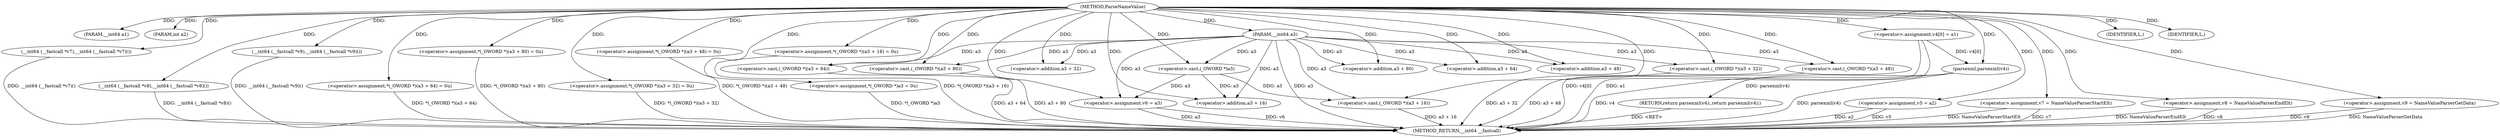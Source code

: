 digraph ParseNameValue {  
"1000108" [label = "(METHOD,ParseNameValue)" ]
"1000191" [label = "(METHOD_RETURN,__int64 __fastcall)" ]
"1000109" [label = "(PARAM,__int64 a1)" ]
"1000110" [label = "(PARAM,int a2)" ]
"1000111" [label = "(PARAM,__int64 a3)" ]
"1000116" [label = "(__int64 (__fastcall *v7),__int64 (__fastcall *v7)())" ]
"1000117" [label = "(__int64 (__fastcall *v8),__int64 (__fastcall *v8)())" ]
"1000118" [label = "(__int64 (__fastcall *v9),__int64 (__fastcall *v9)())" ]
"1000120" [label = "(IDENTIFIER,L,)" ]
"1000121" [label = "(<operator>.assignment,*(_OWORD *)(a3 + 64) = 0u)" ]
"1000123" [label = "(<operator>.cast,(_OWORD *)(a3 + 64))" ]
"1000125" [label = "(<operator>.addition,a3 + 64)" ]
"1000129" [label = "(<operator>.assignment,*(_OWORD *)(a3 + 80) = 0u)" ]
"1000131" [label = "(<operator>.cast,(_OWORD *)(a3 + 80))" ]
"1000133" [label = "(<operator>.addition,a3 + 80)" ]
"1000137" [label = "(<operator>.assignment,*(_OWORD *)(a3 + 32) = 0u)" ]
"1000139" [label = "(<operator>.cast,(_OWORD *)(a3 + 32))" ]
"1000141" [label = "(<operator>.addition,a3 + 32)" ]
"1000145" [label = "(<operator>.assignment,*(_OWORD *)(a3 + 48) = 0u)" ]
"1000147" [label = "(<operator>.cast,(_OWORD *)(a3 + 48))" ]
"1000149" [label = "(<operator>.addition,a3 + 48)" ]
"1000153" [label = "(<operator>.assignment,*(_OWORD *)a3 = 0u)" ]
"1000155" [label = "(<operator>.cast,(_OWORD *)a3)" ]
"1000159" [label = "(<operator>.assignment,*(_OWORD *)(a3 + 16) = 0u)" ]
"1000161" [label = "(<operator>.cast,(_OWORD *)(a3 + 16))" ]
"1000163" [label = "(<operator>.addition,a3 + 16)" ]
"1000167" [label = "(<operator>.assignment,v4[0] = a1)" ]
"1000172" [label = "(<operator>.assignment,v5 = a2)" ]
"1000175" [label = "(<operator>.assignment,v6 = a3)" ]
"1000178" [label = "(<operator>.assignment,v7 = NameValueParserStartElt)" ]
"1000181" [label = "(<operator>.assignment,v8 = NameValueParserEndElt)" ]
"1000184" [label = "(<operator>.assignment,v9 = NameValueParserGetData)" ]
"1000187" [label = "(IDENTIFIER,L,)" ]
"1000188" [label = "(RETURN,return parsexml(v4);,return parsexml(v4);)" ]
"1000189" [label = "(parsexml,parsexml(v4))" ]
  "1000189" -> "1000191"  [ label = "DDG: parsexml(v4)"] 
  "1000172" -> "1000191"  [ label = "DDG: a2"] 
  "1000137" -> "1000191"  [ label = "DDG: *(_OWORD *)(a3 + 32)"] 
  "1000167" -> "1000191"  [ label = "DDG: a1"] 
  "1000117" -> "1000191"  [ label = "DDG: __int64 (__fastcall *v8)()"] 
  "1000161" -> "1000191"  [ label = "DDG: a3 + 16"] 
  "1000118" -> "1000191"  [ label = "DDG: __int64 (__fastcall *v9)()"] 
  "1000121" -> "1000191"  [ label = "DDG: *(_OWORD *)(a3 + 64)"] 
  "1000129" -> "1000191"  [ label = "DDG: *(_OWORD *)(a3 + 80)"] 
  "1000181" -> "1000191"  [ label = "DDG: NameValueParserEndElt"] 
  "1000131" -> "1000191"  [ label = "DDG: a3 + 80"] 
  "1000147" -> "1000191"  [ label = "DDG: a3 + 48"] 
  "1000178" -> "1000191"  [ label = "DDG: NameValueParserStartElt"] 
  "1000181" -> "1000191"  [ label = "DDG: v8"] 
  "1000189" -> "1000191"  [ label = "DDG: v4"] 
  "1000116" -> "1000191"  [ label = "DDG: __int64 (__fastcall *v7)()"] 
  "1000184" -> "1000191"  [ label = "DDG: v9"] 
  "1000139" -> "1000191"  [ label = "DDG: a3 + 32"] 
  "1000123" -> "1000191"  [ label = "DDG: a3 + 64"] 
  "1000175" -> "1000191"  [ label = "DDG: a3"] 
  "1000175" -> "1000191"  [ label = "DDG: v6"] 
  "1000178" -> "1000191"  [ label = "DDG: v7"] 
  "1000172" -> "1000191"  [ label = "DDG: v5"] 
  "1000159" -> "1000191"  [ label = "DDG: *(_OWORD *)(a3 + 16)"] 
  "1000111" -> "1000191"  [ label = "DDG: a3"] 
  "1000153" -> "1000191"  [ label = "DDG: *(_OWORD *)a3"] 
  "1000145" -> "1000191"  [ label = "DDG: *(_OWORD *)(a3 + 48)"] 
  "1000167" -> "1000191"  [ label = "DDG: v4[0]"] 
  "1000184" -> "1000191"  [ label = "DDG: NameValueParserGetData"] 
  "1000188" -> "1000191"  [ label = "DDG: <RET>"] 
  "1000108" -> "1000109"  [ label = "DDG: "] 
  "1000108" -> "1000110"  [ label = "DDG: "] 
  "1000108" -> "1000111"  [ label = "DDG: "] 
  "1000108" -> "1000116"  [ label = "DDG: "] 
  "1000108" -> "1000117"  [ label = "DDG: "] 
  "1000108" -> "1000118"  [ label = "DDG: "] 
  "1000108" -> "1000120"  [ label = "DDG: "] 
  "1000108" -> "1000121"  [ label = "DDG: "] 
  "1000111" -> "1000123"  [ label = "DDG: a3"] 
  "1000108" -> "1000123"  [ label = "DDG: "] 
  "1000111" -> "1000125"  [ label = "DDG: a3"] 
  "1000108" -> "1000125"  [ label = "DDG: "] 
  "1000108" -> "1000129"  [ label = "DDG: "] 
  "1000111" -> "1000131"  [ label = "DDG: a3"] 
  "1000108" -> "1000131"  [ label = "DDG: "] 
  "1000111" -> "1000133"  [ label = "DDG: a3"] 
  "1000108" -> "1000133"  [ label = "DDG: "] 
  "1000108" -> "1000137"  [ label = "DDG: "] 
  "1000111" -> "1000139"  [ label = "DDG: a3"] 
  "1000108" -> "1000139"  [ label = "DDG: "] 
  "1000111" -> "1000141"  [ label = "DDG: a3"] 
  "1000108" -> "1000141"  [ label = "DDG: "] 
  "1000108" -> "1000145"  [ label = "DDG: "] 
  "1000111" -> "1000147"  [ label = "DDG: a3"] 
  "1000108" -> "1000147"  [ label = "DDG: "] 
  "1000111" -> "1000149"  [ label = "DDG: a3"] 
  "1000108" -> "1000149"  [ label = "DDG: "] 
  "1000108" -> "1000153"  [ label = "DDG: "] 
  "1000111" -> "1000155"  [ label = "DDG: a3"] 
  "1000108" -> "1000155"  [ label = "DDG: "] 
  "1000108" -> "1000159"  [ label = "DDG: "] 
  "1000155" -> "1000161"  [ label = "DDG: a3"] 
  "1000111" -> "1000161"  [ label = "DDG: a3"] 
  "1000108" -> "1000161"  [ label = "DDG: "] 
  "1000155" -> "1000163"  [ label = "DDG: a3"] 
  "1000111" -> "1000163"  [ label = "DDG: a3"] 
  "1000108" -> "1000163"  [ label = "DDG: "] 
  "1000108" -> "1000167"  [ label = "DDG: "] 
  "1000108" -> "1000172"  [ label = "DDG: "] 
  "1000111" -> "1000175"  [ label = "DDG: a3"] 
  "1000108" -> "1000175"  [ label = "DDG: "] 
  "1000155" -> "1000175"  [ label = "DDG: a3"] 
  "1000108" -> "1000178"  [ label = "DDG: "] 
  "1000108" -> "1000181"  [ label = "DDG: "] 
  "1000108" -> "1000184"  [ label = "DDG: "] 
  "1000108" -> "1000187"  [ label = "DDG: "] 
  "1000189" -> "1000188"  [ label = "DDG: parsexml(v4)"] 
  "1000167" -> "1000189"  [ label = "DDG: v4[0]"] 
  "1000108" -> "1000189"  [ label = "DDG: "] 
}
